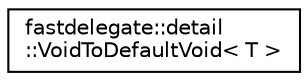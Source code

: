 digraph "Graphical Class Hierarchy"
{
 // INTERACTIVE_SVG=YES
  edge [fontname="Helvetica",fontsize="10",labelfontname="Helvetica",labelfontsize="10"];
  node [fontname="Helvetica",fontsize="10",shape=record];
  rankdir="LR";
  Node1 [label="fastdelegate::detail\l::VoidToDefaultVoid\< T \>",height=0.2,width=0.4,color="black", fillcolor="white", style="filled",URL="$structfastdelegate_1_1detail_1_1VoidToDefaultVoid.html"];
}
